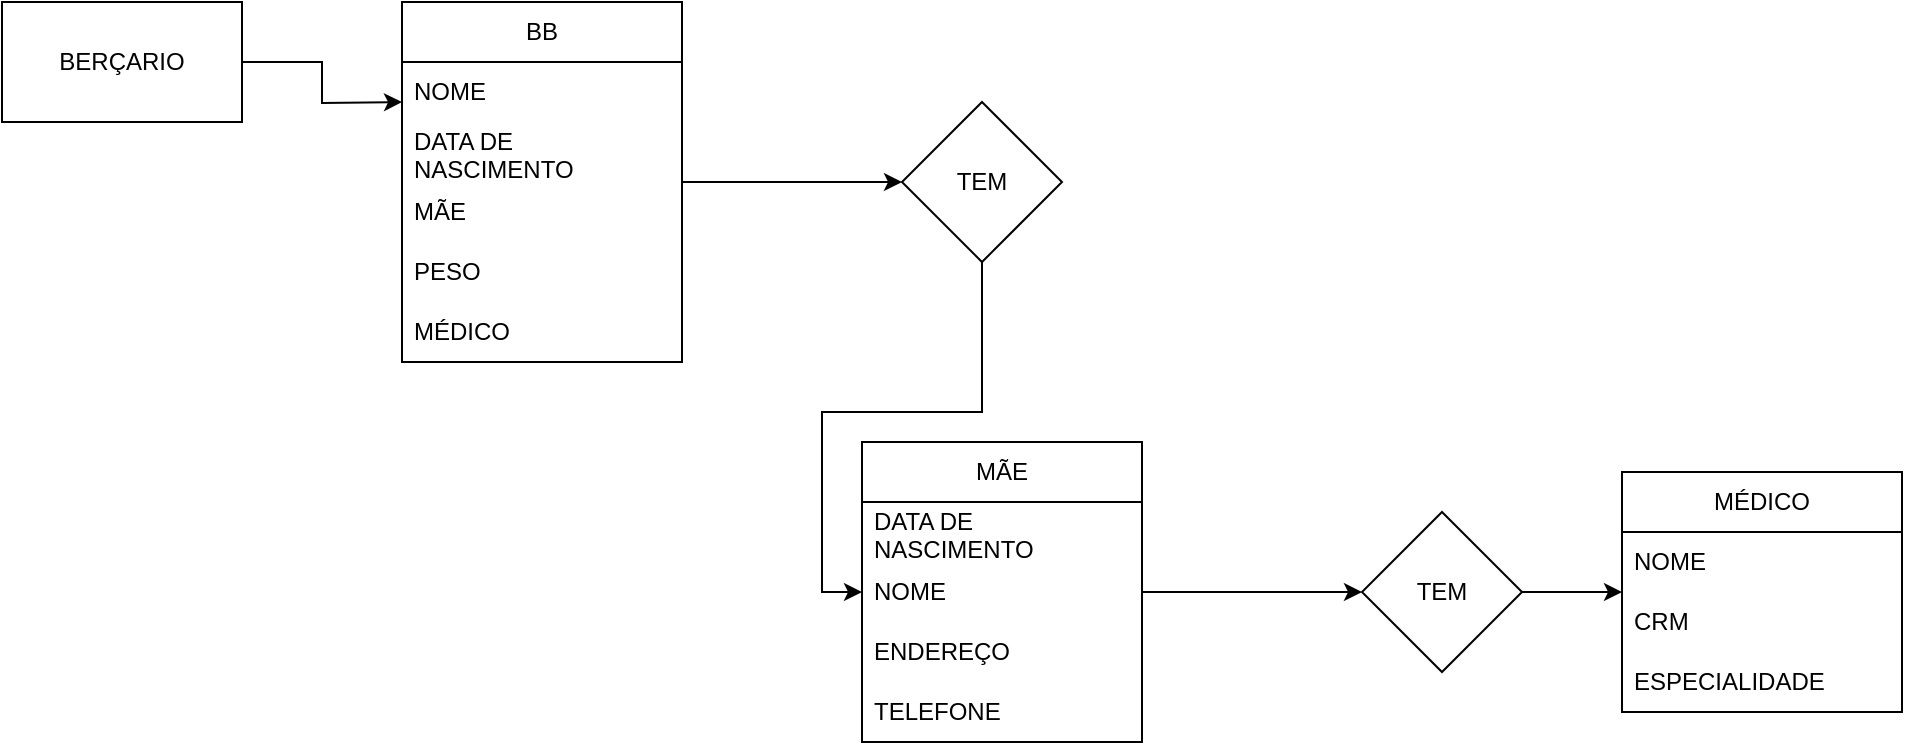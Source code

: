 <mxfile version="21.6.9" type="github">
  <diagram id="R2lEEEUBdFMjLlhIrx00" name="Page-1">
    <mxGraphModel dx="2284" dy="644" grid="1" gridSize="10" guides="1" tooltips="1" connect="1" arrows="1" fold="1" page="1" pageScale="1" pageWidth="850" pageHeight="1100" math="0" shadow="0" extFonts="Permanent Marker^https://fonts.googleapis.com/css?family=Permanent+Marker">
      <root>
        <mxCell id="0" />
        <mxCell id="1" parent="0" />
        <mxCell id="C0YOq0TceAwWxVwA72IL-6" value="" style="edgeStyle=orthogonalEdgeStyle;rounded=0;orthogonalLoop=1;jettySize=auto;html=1;" edge="1" parent="1" source="C0YOq0TceAwWxVwA72IL-1">
          <mxGeometry relative="1" as="geometry">
            <mxPoint x="100" y="100" as="targetPoint" />
          </mxGeometry>
        </mxCell>
        <mxCell id="C0YOq0TceAwWxVwA72IL-1" value="BERÇARIO" style="rounded=0;whiteSpace=wrap;html=1;" vertex="1" parent="1">
          <mxGeometry x="-100" y="50" width="120" height="60" as="geometry" />
        </mxCell>
        <mxCell id="C0YOq0TceAwWxVwA72IL-18" value="" style="edgeStyle=orthogonalEdgeStyle;rounded=0;orthogonalLoop=1;jettySize=auto;html=1;" edge="1" parent="1" source="C0YOq0TceAwWxVwA72IL-8" target="C0YOq0TceAwWxVwA72IL-17">
          <mxGeometry relative="1" as="geometry" />
        </mxCell>
        <mxCell id="C0YOq0TceAwWxVwA72IL-8" value="BB" style="swimlane;fontStyle=0;childLayout=stackLayout;horizontal=1;startSize=30;horizontalStack=0;resizeParent=1;resizeParentMax=0;resizeLast=0;collapsible=1;marginBottom=0;whiteSpace=wrap;html=1;" vertex="1" parent="1">
          <mxGeometry x="100" y="50" width="140" height="180" as="geometry" />
        </mxCell>
        <mxCell id="C0YOq0TceAwWxVwA72IL-10" value="NOME" style="text;strokeColor=none;fillColor=none;align=left;verticalAlign=middle;spacingLeft=4;spacingRight=4;overflow=hidden;points=[[0,0.5],[1,0.5]];portConstraint=eastwest;rotatable=0;whiteSpace=wrap;html=1;" vertex="1" parent="C0YOq0TceAwWxVwA72IL-8">
          <mxGeometry y="30" width="140" height="30" as="geometry" />
        </mxCell>
        <mxCell id="C0YOq0TceAwWxVwA72IL-14" value="DATA DE NASCIMENTO" style="text;strokeColor=none;fillColor=none;align=left;verticalAlign=middle;spacingLeft=4;spacingRight=4;overflow=hidden;points=[[0,0.5],[1,0.5]];portConstraint=eastwest;rotatable=0;whiteSpace=wrap;html=1;" vertex="1" parent="C0YOq0TceAwWxVwA72IL-8">
          <mxGeometry y="60" width="140" height="30" as="geometry" />
        </mxCell>
        <mxCell id="C0YOq0TceAwWxVwA72IL-11" value="MÃE" style="text;strokeColor=none;fillColor=none;align=left;verticalAlign=middle;spacingLeft=4;spacingRight=4;overflow=hidden;points=[[0,0.5],[1,0.5]];portConstraint=eastwest;rotatable=0;whiteSpace=wrap;html=1;" vertex="1" parent="C0YOq0TceAwWxVwA72IL-8">
          <mxGeometry y="90" width="140" height="30" as="geometry" />
        </mxCell>
        <mxCell id="C0YOq0TceAwWxVwA72IL-13" value="PESO" style="text;strokeColor=none;fillColor=none;align=left;verticalAlign=middle;spacingLeft=4;spacingRight=4;overflow=hidden;points=[[0,0.5],[1,0.5]];portConstraint=eastwest;rotatable=0;whiteSpace=wrap;html=1;" vertex="1" parent="C0YOq0TceAwWxVwA72IL-8">
          <mxGeometry y="120" width="140" height="30" as="geometry" />
        </mxCell>
        <mxCell id="C0YOq0TceAwWxVwA72IL-15" value="MÉDICO" style="text;strokeColor=none;fillColor=none;align=left;verticalAlign=middle;spacingLeft=4;spacingRight=4;overflow=hidden;points=[[0,0.5],[1,0.5]];portConstraint=eastwest;rotatable=0;whiteSpace=wrap;html=1;" vertex="1" parent="C0YOq0TceAwWxVwA72IL-8">
          <mxGeometry y="150" width="140" height="30" as="geometry" />
        </mxCell>
        <mxCell id="C0YOq0TceAwWxVwA72IL-27" value="" style="edgeStyle=orthogonalEdgeStyle;rounded=0;orthogonalLoop=1;jettySize=auto;html=1;" edge="1" parent="1" source="C0YOq0TceAwWxVwA72IL-17" target="C0YOq0TceAwWxVwA72IL-25">
          <mxGeometry relative="1" as="geometry" />
        </mxCell>
        <mxCell id="C0YOq0TceAwWxVwA72IL-17" value="TEM" style="rhombus;whiteSpace=wrap;html=1;fontStyle=0;startSize=30;" vertex="1" parent="1">
          <mxGeometry x="350" y="100" width="80" height="80" as="geometry" />
        </mxCell>
        <mxCell id="C0YOq0TceAwWxVwA72IL-31" value="" style="edgeStyle=orthogonalEdgeStyle;rounded=0;orthogonalLoop=1;jettySize=auto;html=1;" edge="1" parent="1" source="C0YOq0TceAwWxVwA72IL-23" target="C0YOq0TceAwWxVwA72IL-30">
          <mxGeometry relative="1" as="geometry" />
        </mxCell>
        <mxCell id="C0YOq0TceAwWxVwA72IL-23" value="MÃE" style="swimlane;fontStyle=0;childLayout=stackLayout;horizontal=1;startSize=30;horizontalStack=0;resizeParent=1;resizeParentMax=0;resizeLast=0;collapsible=1;marginBottom=0;whiteSpace=wrap;html=1;" vertex="1" parent="1">
          <mxGeometry x="330" y="270" width="140" height="150" as="geometry" />
        </mxCell>
        <mxCell id="C0YOq0TceAwWxVwA72IL-24" value="DATA DE NASCIMENTO" style="text;strokeColor=none;fillColor=none;align=left;verticalAlign=middle;spacingLeft=4;spacingRight=4;overflow=hidden;points=[[0,0.5],[1,0.5]];portConstraint=eastwest;rotatable=0;whiteSpace=wrap;html=1;" vertex="1" parent="C0YOq0TceAwWxVwA72IL-23">
          <mxGeometry y="30" width="140" height="30" as="geometry" />
        </mxCell>
        <mxCell id="C0YOq0TceAwWxVwA72IL-25" value="NOME" style="text;strokeColor=none;fillColor=none;align=left;verticalAlign=middle;spacingLeft=4;spacingRight=4;overflow=hidden;points=[[0,0.5],[1,0.5]];portConstraint=eastwest;rotatable=0;whiteSpace=wrap;html=1;" vertex="1" parent="C0YOq0TceAwWxVwA72IL-23">
          <mxGeometry y="60" width="140" height="30" as="geometry" />
        </mxCell>
        <mxCell id="C0YOq0TceAwWxVwA72IL-26" value="ENDEREÇO" style="text;strokeColor=none;fillColor=none;align=left;verticalAlign=middle;spacingLeft=4;spacingRight=4;overflow=hidden;points=[[0,0.5],[1,0.5]];portConstraint=eastwest;rotatable=0;whiteSpace=wrap;html=1;" vertex="1" parent="C0YOq0TceAwWxVwA72IL-23">
          <mxGeometry y="90" width="140" height="30" as="geometry" />
        </mxCell>
        <mxCell id="C0YOq0TceAwWxVwA72IL-28" value="TELEFONE" style="text;strokeColor=none;fillColor=none;align=left;verticalAlign=middle;spacingLeft=4;spacingRight=4;overflow=hidden;points=[[0,0.5],[1,0.5]];portConstraint=eastwest;rotatable=0;whiteSpace=wrap;html=1;" vertex="1" parent="C0YOq0TceAwWxVwA72IL-23">
          <mxGeometry y="120" width="140" height="30" as="geometry" />
        </mxCell>
        <mxCell id="C0YOq0TceAwWxVwA72IL-33" value="" style="edgeStyle=orthogonalEdgeStyle;rounded=0;orthogonalLoop=1;jettySize=auto;html=1;" edge="1" parent="1" source="C0YOq0TceAwWxVwA72IL-30" target="C0YOq0TceAwWxVwA72IL-34">
          <mxGeometry relative="1" as="geometry">
            <mxPoint x="780" y="345" as="targetPoint" />
          </mxGeometry>
        </mxCell>
        <mxCell id="C0YOq0TceAwWxVwA72IL-30" value="TEM" style="rhombus;whiteSpace=wrap;html=1;fontStyle=0;startSize=30;" vertex="1" parent="1">
          <mxGeometry x="580" y="305" width="80" height="80" as="geometry" />
        </mxCell>
        <mxCell id="C0YOq0TceAwWxVwA72IL-34" value="MÉDICO" style="swimlane;fontStyle=0;childLayout=stackLayout;horizontal=1;startSize=30;horizontalStack=0;resizeParent=1;resizeParentMax=0;resizeLast=0;collapsible=1;marginBottom=0;whiteSpace=wrap;html=1;" vertex="1" parent="1">
          <mxGeometry x="710" y="285" width="140" height="120" as="geometry" />
        </mxCell>
        <mxCell id="C0YOq0TceAwWxVwA72IL-35" value="NOME" style="text;strokeColor=none;fillColor=none;align=left;verticalAlign=middle;spacingLeft=4;spacingRight=4;overflow=hidden;points=[[0,0.5],[1,0.5]];portConstraint=eastwest;rotatable=0;whiteSpace=wrap;html=1;" vertex="1" parent="C0YOq0TceAwWxVwA72IL-34">
          <mxGeometry y="30" width="140" height="30" as="geometry" />
        </mxCell>
        <mxCell id="C0YOq0TceAwWxVwA72IL-36" value="CRM" style="text;strokeColor=none;fillColor=none;align=left;verticalAlign=middle;spacingLeft=4;spacingRight=4;overflow=hidden;points=[[0,0.5],[1,0.5]];portConstraint=eastwest;rotatable=0;whiteSpace=wrap;html=1;" vertex="1" parent="C0YOq0TceAwWxVwA72IL-34">
          <mxGeometry y="60" width="140" height="30" as="geometry" />
        </mxCell>
        <mxCell id="C0YOq0TceAwWxVwA72IL-37" value="ESPECIALIDADE" style="text;strokeColor=none;fillColor=none;align=left;verticalAlign=middle;spacingLeft=4;spacingRight=4;overflow=hidden;points=[[0,0.5],[1,0.5]];portConstraint=eastwest;rotatable=0;whiteSpace=wrap;html=1;" vertex="1" parent="C0YOq0TceAwWxVwA72IL-34">
          <mxGeometry y="90" width="140" height="30" as="geometry" />
        </mxCell>
      </root>
    </mxGraphModel>
  </diagram>
</mxfile>
